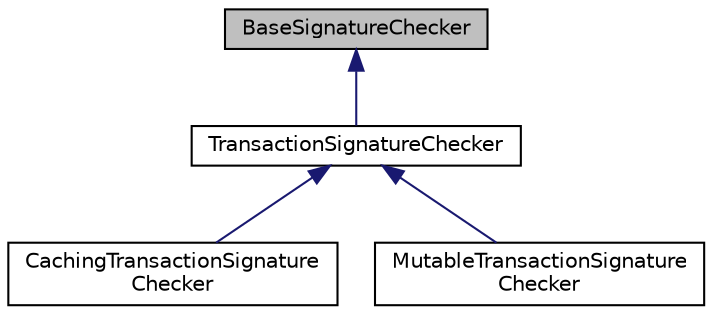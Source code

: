 digraph "BaseSignatureChecker"
{
 // LATEX_PDF_SIZE
  edge [fontname="Helvetica",fontsize="10",labelfontname="Helvetica",labelfontsize="10"];
  node [fontname="Helvetica",fontsize="10",shape=record];
  Node0 [label="BaseSignatureChecker",height=0.2,width=0.4,color="black", fillcolor="grey75", style="filled", fontcolor="black",tooltip=" "];
  Node0 -> Node1 [dir="back",color="midnightblue",fontsize="10",style="solid",fontname="Helvetica"];
  Node1 [label="TransactionSignatureChecker",height=0.2,width=0.4,color="black", fillcolor="white", style="filled",URL="$class_transaction_signature_checker.html",tooltip=" "];
  Node1 -> Node2 [dir="back",color="midnightblue",fontsize="10",style="solid",fontname="Helvetica"];
  Node2 [label="CachingTransactionSignature\lChecker",height=0.2,width=0.4,color="black", fillcolor="white", style="filled",URL="$class_caching_transaction_signature_checker.html",tooltip=" "];
  Node1 -> Node3 [dir="back",color="midnightblue",fontsize="10",style="solid",fontname="Helvetica"];
  Node3 [label="MutableTransactionSignature\lChecker",height=0.2,width=0.4,color="black", fillcolor="white", style="filled",URL="$class_mutable_transaction_signature_checker.html",tooltip=" "];
}
